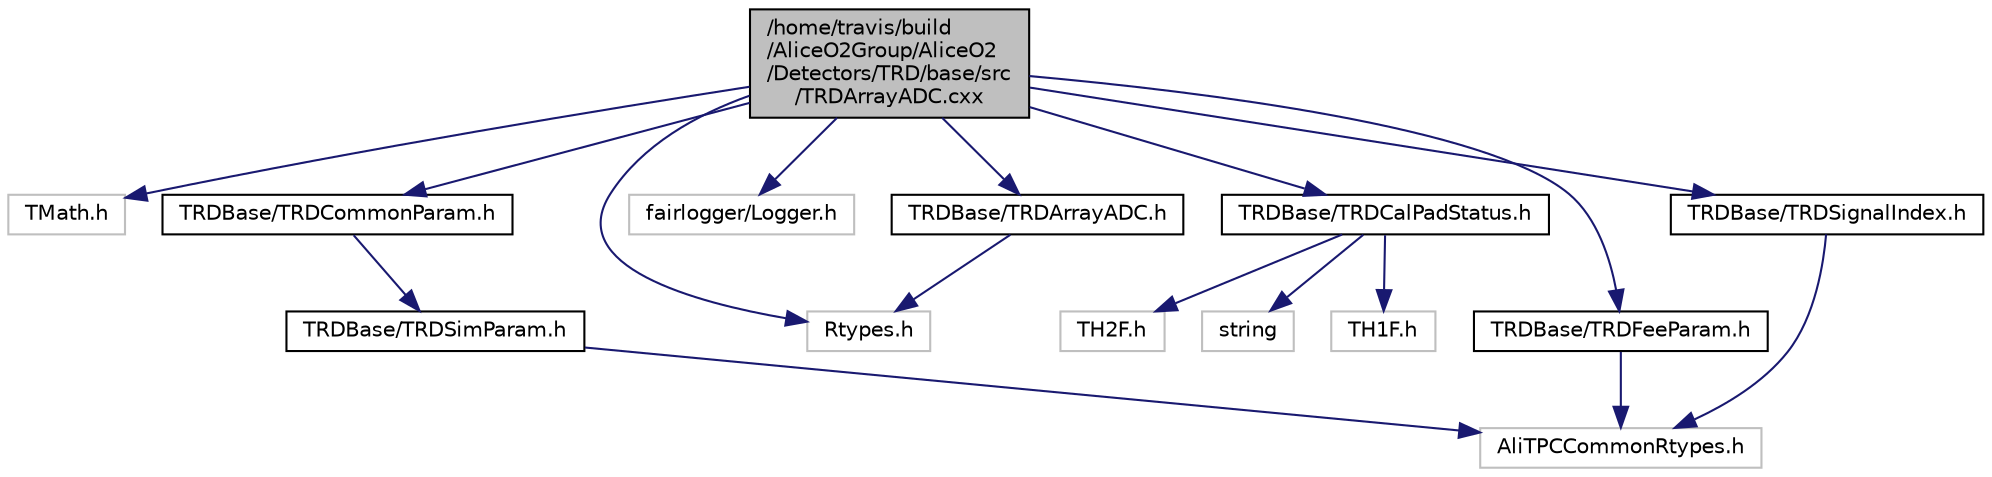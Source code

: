 digraph "/home/travis/build/AliceO2Group/AliceO2/Detectors/TRD/base/src/TRDArrayADC.cxx"
{
 // INTERACTIVE_SVG=YES
  bgcolor="transparent";
  edge [fontname="Helvetica",fontsize="10",labelfontname="Helvetica",labelfontsize="10"];
  node [fontname="Helvetica",fontsize="10",shape=record];
  Node1 [label="/home/travis/build\l/AliceO2Group/AliceO2\l/Detectors/TRD/base/src\l/TRDArrayADC.cxx",height=0.2,width=0.4,color="black", fillcolor="grey75", style="filled" fontcolor="black"];
  Node1 -> Node2 [color="midnightblue",fontsize="10",style="solid",fontname="Helvetica"];
  Node2 [label="TMath.h",height=0.2,width=0.4,color="grey75"];
  Node1 -> Node3 [color="midnightblue",fontsize="10",style="solid",fontname="Helvetica"];
  Node3 [label="Rtypes.h",height=0.2,width=0.4,color="grey75"];
  Node1 -> Node4 [color="midnightblue",fontsize="10",style="solid",fontname="Helvetica"];
  Node4 [label="TRDBase/TRDCommonParam.h",height=0.2,width=0.4,color="black",URL="$da/d32/TRDCommonParam_8h.html"];
  Node4 -> Node5 [color="midnightblue",fontsize="10",style="solid",fontname="Helvetica"];
  Node5 [label="TRDBase/TRDSimParam.h",height=0.2,width=0.4,color="black",URL="$d9/df4/TRDSimParam_8h.html"];
  Node5 -> Node6 [color="midnightblue",fontsize="10",style="solid",fontname="Helvetica"];
  Node6 [label="AliTPCCommonRtypes.h",height=0.2,width=0.4,color="grey75"];
  Node1 -> Node7 [color="midnightblue",fontsize="10",style="solid",fontname="Helvetica"];
  Node7 [label="fairlogger/Logger.h",height=0.2,width=0.4,color="grey75"];
  Node1 -> Node8 [color="midnightblue",fontsize="10",style="solid",fontname="Helvetica"];
  Node8 [label="TRDBase/TRDArrayADC.h",height=0.2,width=0.4,color="black",URL="$db/dad/TRDArrayADC_8h.html"];
  Node8 -> Node3 [color="midnightblue",fontsize="10",style="solid",fontname="Helvetica"];
  Node1 -> Node9 [color="midnightblue",fontsize="10",style="solid",fontname="Helvetica"];
  Node9 [label="TRDBase/TRDCalPadStatus.h",height=0.2,width=0.4,color="black",URL="$d6/d2b/TRDCalPadStatus_8h.html"];
  Node9 -> Node10 [color="midnightblue",fontsize="10",style="solid",fontname="Helvetica"];
  Node10 [label="TH1F.h",height=0.2,width=0.4,color="grey75"];
  Node9 -> Node11 [color="midnightblue",fontsize="10",style="solid",fontname="Helvetica"];
  Node11 [label="TH2F.h",height=0.2,width=0.4,color="grey75"];
  Node9 -> Node12 [color="midnightblue",fontsize="10",style="solid",fontname="Helvetica"];
  Node12 [label="string",height=0.2,width=0.4,color="grey75"];
  Node1 -> Node13 [color="midnightblue",fontsize="10",style="solid",fontname="Helvetica"];
  Node13 [label="TRDBase/TRDFeeParam.h",height=0.2,width=0.4,color="black",URL="$d2/dc4/TRDFeeParam_8h.html"];
  Node13 -> Node6 [color="midnightblue",fontsize="10",style="solid",fontname="Helvetica"];
  Node1 -> Node14 [color="midnightblue",fontsize="10",style="solid",fontname="Helvetica"];
  Node14 [label="TRDBase/TRDSignalIndex.h",height=0.2,width=0.4,color="black",URL="$dd/d9d/TRDSignalIndex_8h.html"];
  Node14 -> Node6 [color="midnightblue",fontsize="10",style="solid",fontname="Helvetica"];
}
